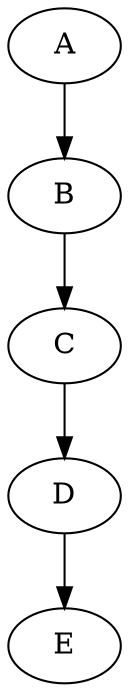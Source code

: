 digraph TestGraph1_Variation1 {
    A [Weight = 2];
    B [Weight = 3];
    C [Weight = 1];
    D [Weight = 4];
    E [Weight = 2];

    A -> B [Weight = 1];
    B -> C [Weight = 3];
    C -> D [Weight = 2];
    D -> E [Weight = 1]; 
}
